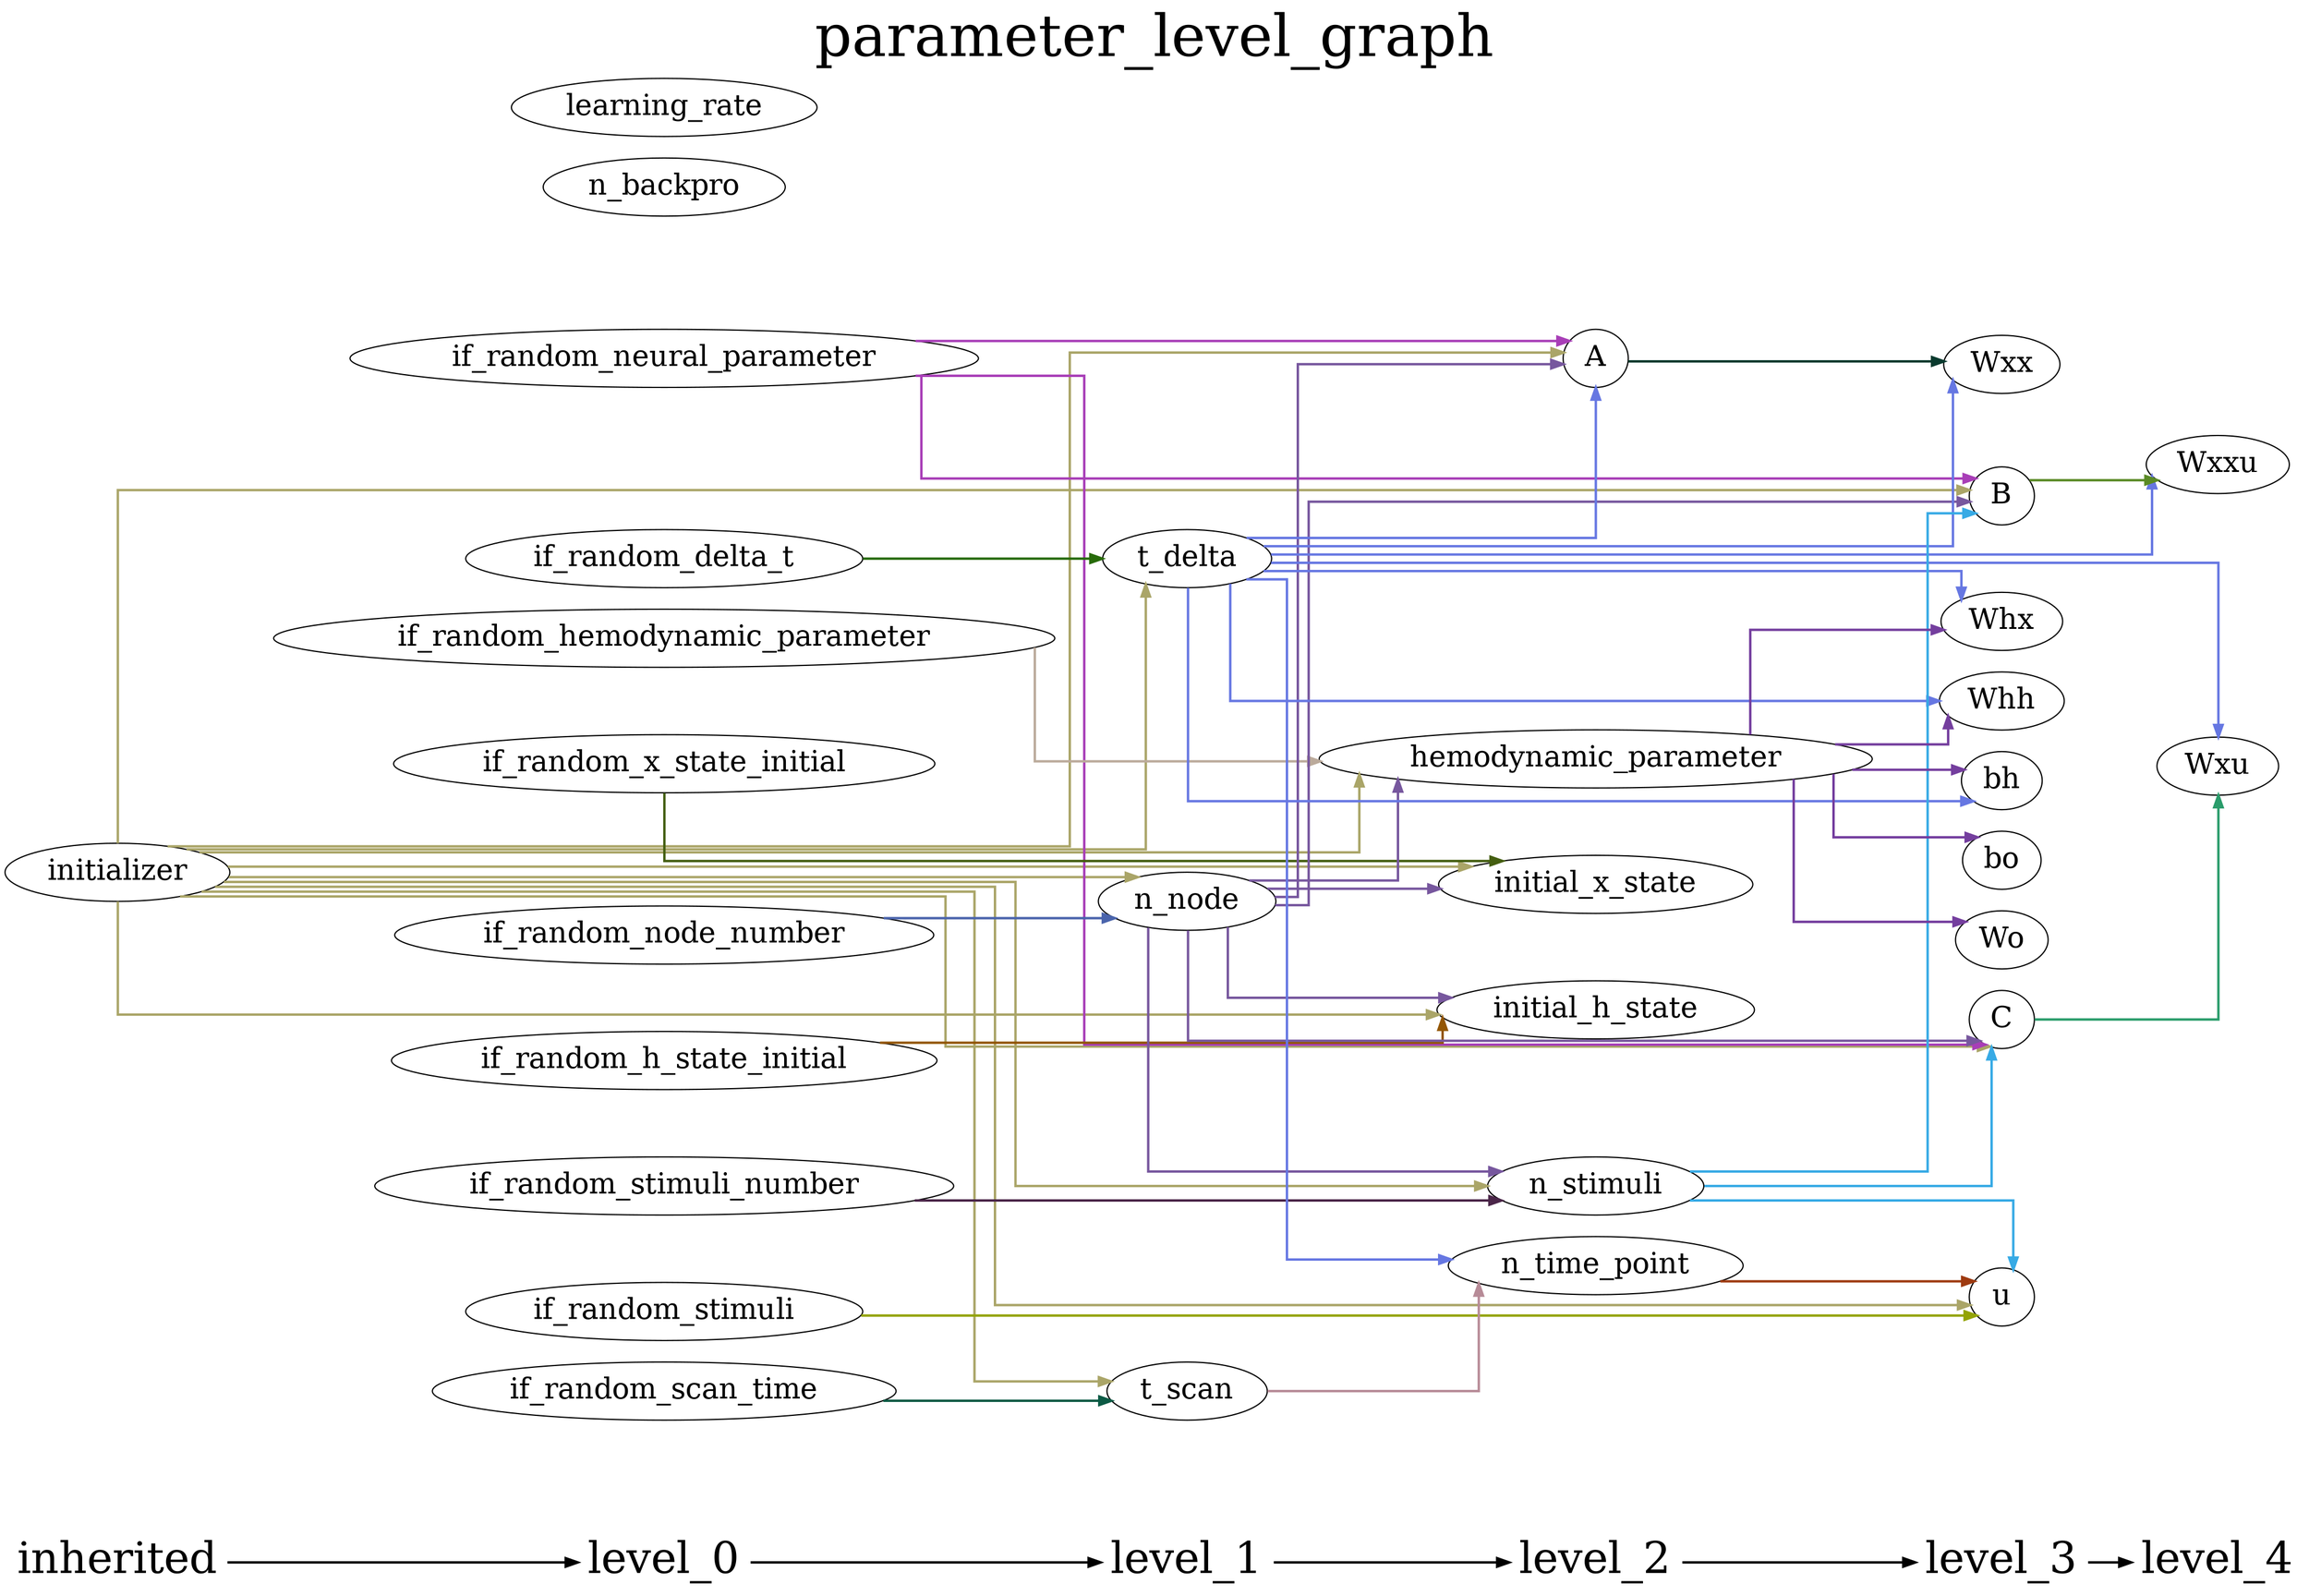 digraph G {
          splines=ortho;
          fontsize = 48;
          rankdir = "LR";
          node[fontsize=24];
          edge[penwidth=2];
          {
          node [shape=plaintext fontsize=36];
          inherited -> 
          level_0 -> 
          level_1 -> 
          level_2 -> 
          level_3 -> 
          level_4
          }
          {rank = same;
          inherited;
          initializer;
          }
          {rank = same;
          level_0;
          if_random_neural_parameter;
          if_random_hemodynamic_parameter;
          if_random_x_state_initial;
          if_random_h_state_initial;
          if_random_stimuli;
          if_random_node_number;
          if_random_stimuli_number;
          if_random_delta_t;
          if_random_scan_time;
          n_backpro;
          learning_rate;
          }
          {rank = same;
          level_1;
          n_node;
          t_delta;
          t_scan;
          }
          {rank = same;
          level_2;
          n_time_point;
          n_stimuli;
          A;
          hemodynamic_parameter;
          initial_x_state;
          initial_h_state;
          }
          {rank = same;
          level_3;
          u;
          B;
          C;
          Wxx;
          Whx;
          Whh;
          bh;
          Wo;
          bo;
          }
          {rank = same;
          level_4;
          Wxxu;
          Wxu;
          }
          if_random_hemodynamic_parameter -> hemodynamic_parameter [color="#BBAA9B"];
          C -> Wxu [color="#2A9C6B"];
          Whx ;
          if_random_delta_t -> t_delta [color="#276B09"];
          if_random_stimuli -> u [color="#93A305"];
          Wxxu ;
          initial_h_state ;
          Wxu ;
          if_random_stimuli_number -> n_stimuli [color="#4B2649"];
          n_stimuli -> C [color="#37AAE5"];
          n_stimuli -> B [color="#37AAE5"];
          n_stimuli -> u [color="#37AAE5"];
          n_node -> C [color="#77579E"];
          n_node -> initial_h_state [color="#77579E"];
          n_node -> n_stimuli [color="#77579E"];
          n_node -> A [color="#77579E"];
          n_node -> B [color="#77579E"];
          n_node -> initial_x_state [color="#77579E"];
          n_node -> hemodynamic_parameter [color="#77579E"];
          A -> Wxx [color="#093A2E"];
          B -> Wxxu [color="#5A8A26"];
          Wo ;
          if_random_h_state_initial -> initial_h_state [color="#935604"];
          if_random_node_number -> n_node [color="#4A64AC"];
          n_time_point -> u [color="#9E3A10"];
          learning_rate ;
          t_scan -> n_time_point [color="#B78B97"];
          Whh ;
          u ;
          t_delta -> Whx [color="#6677E2"];
          t_delta -> Wxxu [color="#6677E2"];
          t_delta -> Wxu [color="#6677E2"];
          t_delta -> A [color="#6677E2"];
          t_delta -> n_time_point [color="#6677E2"];
          t_delta -> bh [color="#6677E2"];
          t_delta -> Whh [color="#6677E2"];
          t_delta -> Wxx [color="#6677E2"];
          Wxx ;
          if_random_scan_time -> t_scan [color="#0B5A44"];
          initial_x_state ;
          bh ;
          bo ;
          if_random_neural_parameter -> C [color="#A83EB7"];
          if_random_neural_parameter -> A [color="#A83EB7"];
          if_random_neural_parameter -> B [color="#A83EB7"];
          n_backpro ;
          hemodynamic_parameter -> Whx [color="#743E9E"];
          hemodynamic_parameter -> Wo [color="#743E9E"];
          hemodynamic_parameter -> bh [color="#743E9E"];
          hemodynamic_parameter -> Whh [color="#743E9E"];
          hemodynamic_parameter -> bo [color="#743E9E"];
          if_random_x_state_initial -> initial_x_state [color="#445E10"];
          initializer -> C [color="#AAA568"];
          initializer -> initial_h_state [color="#AAA568"];
          initializer -> n_stimuli [color="#AAA568"];
          initializer -> n_node [color="#AAA568"];
          initializer -> A [color="#AAA568"];
          initializer -> B [color="#AAA568"];
          initializer -> t_scan [color="#AAA568"];
          initializer -> u [color="#AAA568"];
          initializer -> t_delta [color="#AAA568"];
          initializer -> initial_x_state [color="#AAA568"];
          initializer -> hemodynamic_parameter [color="#AAA568"];
          labelloc = "t";
          label = "parameter_level_graph";
}